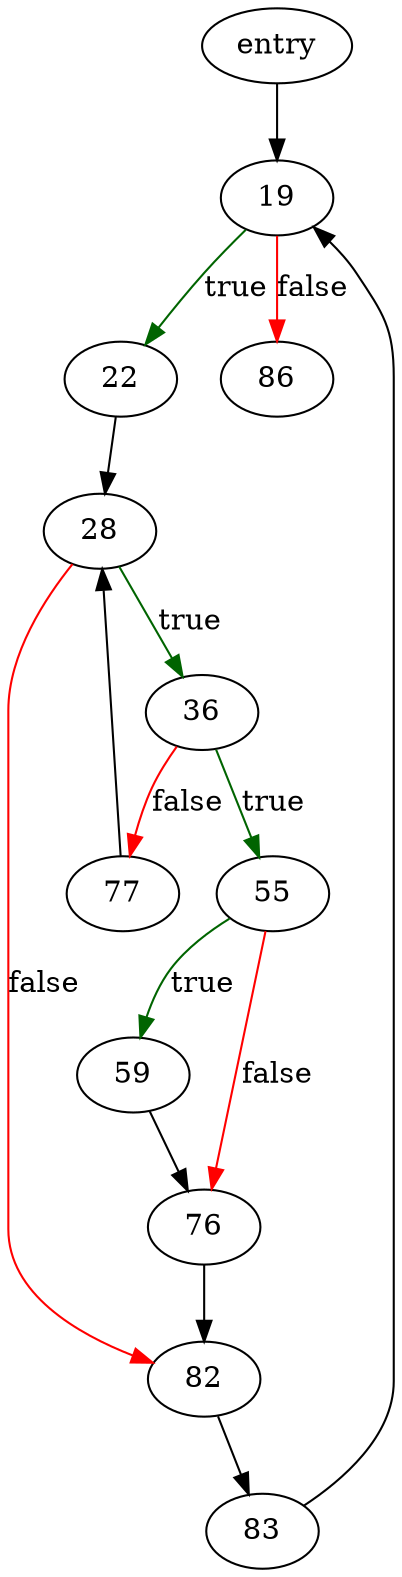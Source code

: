 digraph "walIteratorNext" {
	// Node definitions.
	3 [label=entry];
	19;
	22;
	28;
	36;
	55;
	59;
	76;
	77;
	82;
	83;
	86;

	// Edge definitions.
	3 -> 19;
	19 -> 22 [
		color=darkgreen
		label=true
	];
	19 -> 86 [
		color=red
		label=false
	];
	22 -> 28;
	28 -> 36 [
		color=darkgreen
		label=true
	];
	28 -> 82 [
		color=red
		label=false
	];
	36 -> 55 [
		color=darkgreen
		label=true
	];
	36 -> 77 [
		color=red
		label=false
	];
	55 -> 59 [
		color=darkgreen
		label=true
	];
	55 -> 76 [
		color=red
		label=false
	];
	59 -> 76;
	76 -> 82;
	77 -> 28;
	82 -> 83;
	83 -> 19;
}
